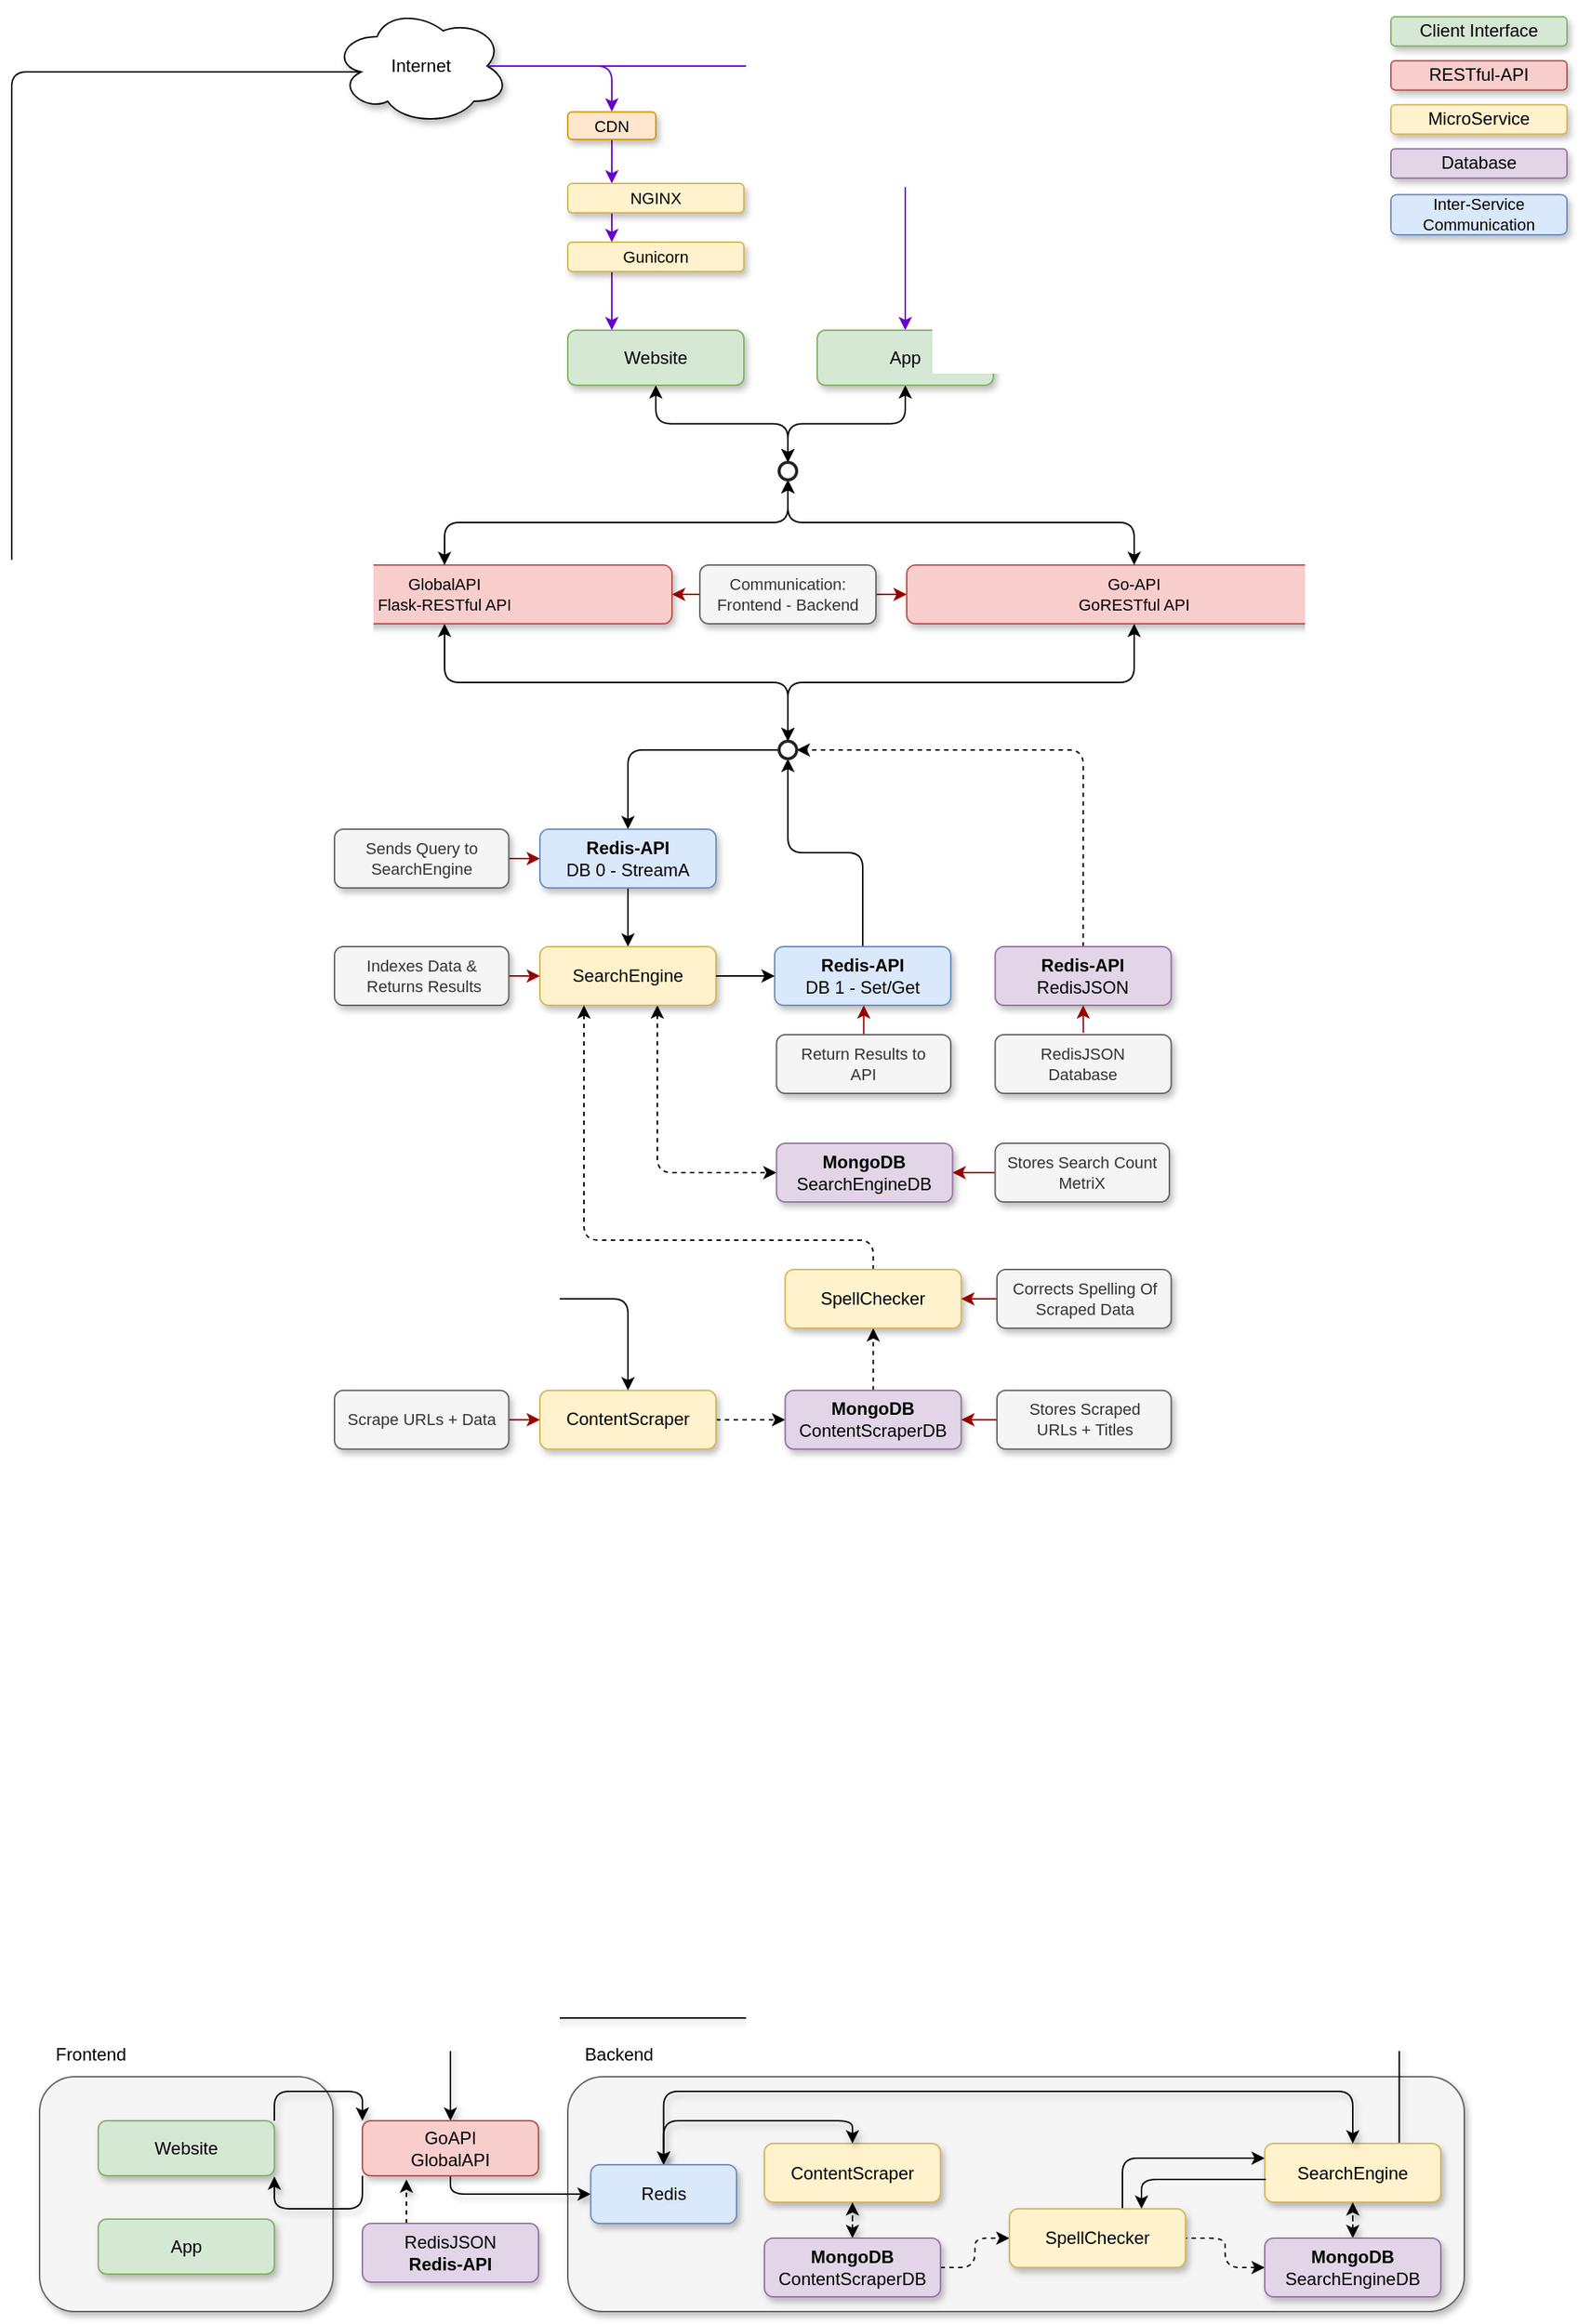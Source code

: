 <mxfile version="20.3.0" type="device"><diagram id="kswgv5vGLPUccAmc0wil" name="Microservices"><mxGraphModel dx="1065" dy="739" grid="1" gridSize="10" guides="1" tooltips="1" connect="1" arrows="1" fold="1" page="1" pageScale="1" pageWidth="1169" pageHeight="1654" math="0" shadow="0"><root><mxCell id="JPbJpqFKQyjGQ6tT4zpg-0"/><mxCell id="JPbJpqFKQyjGQ6tT4zpg-1" parent="JPbJpqFKQyjGQ6tT4zpg-0"/><mxCell id="BoxXPExm7eEt3dUJ0fdD-17" style="edgeStyle=elbowEdgeStyle;rounded=1;orthogonalLoop=1;jettySize=auto;elbow=vertical;html=1;exitX=0.5;exitY=0;exitDx=0;exitDy=0;entryX=0.875;entryY=0.5;entryDx=0;entryDy=0;startArrow=classic;startFill=1;endArrow=none;endFill=0;fontSize=11;entryPerimeter=0;strokeColor=#6600CC;" parent="JPbJpqFKQyjGQ6tT4zpg-1" source="JPbJpqFKQyjGQ6tT4zpg-61" target="JPbJpqFKQyjGQ6tT4zpg-48" edge="1"><mxGeometry relative="1" as="geometry"><Array as="points"><mxPoint x="560" y="60"/><mxPoint x="660" y="80"/><mxPoint x="429" y="60"/></Array></mxGeometry></mxCell><mxCell id="5SnJjZGkmrUAWpFCgx6A-24" style="edgeStyle=orthogonalEdgeStyle;rounded=1;orthogonalLoop=1;jettySize=auto;html=1;exitX=0.5;exitY=1;exitDx=0;exitDy=0;strokeColor=#000000;startArrow=classic;startFill=1;endArrow=classic;endFill=1;entryX=0.5;entryY=0;entryDx=0;entryDy=0;entryPerimeter=0;" parent="JPbJpqFKQyjGQ6tT4zpg-1" source="JPbJpqFKQyjGQ6tT4zpg-35" target="5SnJjZGkmrUAWpFCgx6A-22" edge="1"><mxGeometry relative="1" as="geometry"><mxPoint x="610" y="330" as="targetPoint"/></mxGeometry></mxCell><mxCell id="JPbJpqFKQyjGQ6tT4zpg-35" value="&lt;div&gt;Website&lt;/div&gt;" style="whiteSpace=wrap;html=1;fillColor=#d5e8d4;strokeColor=#82b366;shadow=1;rounded=1;" parent="JPbJpqFKQyjGQ6tT4zpg-1" vertex="1"><mxGeometry x="459" y="240" width="120" height="37.5" as="geometry"/></mxCell><mxCell id="5SnJjZGkmrUAWpFCgx6A-28" style="edgeStyle=orthogonalEdgeStyle;rounded=1;orthogonalLoop=1;jettySize=auto;html=1;exitX=0.5;exitY=1;exitDx=0;exitDy=0;entryX=0.5;entryY=0;entryDx=0;entryDy=0;entryPerimeter=0;strokeColor=#000000;startArrow=classic;startFill=1;endArrow=classic;endFill=1;" parent="JPbJpqFKQyjGQ6tT4zpg-1" source="JPbJpqFKQyjGQ6tT4zpg-37" target="5SnJjZGkmrUAWpFCgx6A-27" edge="1"><mxGeometry relative="1" as="geometry"/></mxCell><mxCell id="JPbJpqFKQyjGQ6tT4zpg-37" value="&lt;div style=&quot;font-size: 11px&quot;&gt;GlobalAPI&lt;/div&gt;Flask-RESTful API" style="whiteSpace=wrap;html=1;fillColor=#f8cecc;strokeColor=#b85450;shadow=1;rounded=1;fontSize=11;" parent="JPbJpqFKQyjGQ6tT4zpg-1" vertex="1"><mxGeometry x="220" y="400" width="310" height="40" as="geometry"/></mxCell><mxCell id="JPbJpqFKQyjGQ6tT4zpg-74" value="" style="edgeStyle=orthogonalEdgeStyle;orthogonalLoop=1;jettySize=auto;html=1;startArrow=none;startFill=0;dashed=1;" parent="JPbJpqFKQyjGQ6tT4zpg-1" source="JPbJpqFKQyjGQ6tT4zpg-38" target="JPbJpqFKQyjGQ6tT4zpg-44" edge="1"><mxGeometry relative="1" as="geometry"/></mxCell><mxCell id="JPbJpqFKQyjGQ6tT4zpg-38" value="ContentScraper" style="whiteSpace=wrap;html=1;fillColor=#fff2cc;strokeColor=#d6b656;shadow=1;rounded=1;" parent="JPbJpqFKQyjGQ6tT4zpg-1" vertex="1"><mxGeometry x="440" y="962.37" width="120" height="40" as="geometry"/></mxCell><mxCell id="JPbJpqFKQyjGQ6tT4zpg-67" value="" style="edgeStyle=orthogonalEdgeStyle;orthogonalLoop=1;jettySize=auto;html=1;startArrow=classic;startFill=1;endArrow=none;endFill=0;" parent="JPbJpqFKQyjGQ6tT4zpg-1" source="JPbJpqFKQyjGQ6tT4zpg-40" target="JPbJpqFKQyjGQ6tT4zpg-65" edge="1"><mxGeometry relative="1" as="geometry"/></mxCell><mxCell id="JPbJpqFKQyjGQ6tT4zpg-73" value="" style="edgeStyle=orthogonalEdgeStyle;orthogonalLoop=1;jettySize=auto;html=1;startArrow=classic;startFill=1;dashed=1;entryX=0;entryY=0.5;entryDx=0;entryDy=0;" parent="JPbJpqFKQyjGQ6tT4zpg-1" source="JPbJpqFKQyjGQ6tT4zpg-40" target="JPbJpqFKQyjGQ6tT4zpg-46" edge="1"><mxGeometry relative="1" as="geometry"><Array as="points"><mxPoint x="520" y="814"/></Array></mxGeometry></mxCell><mxCell id="JPbJpqFKQyjGQ6tT4zpg-40" value="SearchEngine" style="whiteSpace=wrap;html=1;fillColor=#fff2cc;strokeColor=#d6b656;shadow=1;rounded=1;" parent="JPbJpqFKQyjGQ6tT4zpg-1" vertex="1"><mxGeometry x="440" y="660" width="120" height="40" as="geometry"/></mxCell><mxCell id="5SnJjZGkmrUAWpFCgx6A-32" style="edgeStyle=orthogonalEdgeStyle;rounded=1;orthogonalLoop=1;jettySize=auto;html=1;exitX=0.5;exitY=0;exitDx=0;exitDy=0;entryX=1;entryY=0.5;entryDx=0;entryDy=0;entryPerimeter=0;strokeColor=#000000;startArrow=none;startFill=0;endArrow=classic;endFill=1;dashed=1;" parent="JPbJpqFKQyjGQ6tT4zpg-1" source="JPbJpqFKQyjGQ6tT4zpg-41" target="5SnJjZGkmrUAWpFCgx6A-27" edge="1"><mxGeometry relative="1" as="geometry"/></mxCell><mxCell id="JPbJpqFKQyjGQ6tT4zpg-41" value="&lt;div&gt;&lt;b&gt;Redis-API&lt;/b&gt;&lt;/div&gt;&lt;div&gt;RedisJSON&lt;/div&gt;" style="whiteSpace=wrap;html=1;strokeColor=#9673a6;shadow=1;fillColor=#e1d5e7;rounded=1;" parent="JPbJpqFKQyjGQ6tT4zpg-1" vertex="1"><mxGeometry x="750.25" y="660" width="120" height="40" as="geometry"/></mxCell><mxCell id="8fLfhAMUkp_Zt4WETEiY-0" style="edgeStyle=orthogonalEdgeStyle;rounded=1;orthogonalLoop=1;jettySize=auto;html=1;startArrow=none;startFill=0;endArrow=classic;endFill=1;dashed=1;exitX=0.5;exitY=0;exitDx=0;exitDy=0;entryX=0.5;entryY=1;entryDx=0;entryDy=0;" parent="JPbJpqFKQyjGQ6tT4zpg-1" source="JPbJpqFKQyjGQ6tT4zpg-44" target="5SnJjZGkmrUAWpFCgx6A-5" edge="1"><mxGeometry relative="1" as="geometry"><Array as="points"><mxPoint x="667" y="950"/><mxPoint x="667" y="950"/></Array><mxPoint x="660" y="850" as="sourcePoint"/><mxPoint x="840" y="940" as="targetPoint"/></mxGeometry></mxCell><mxCell id="JPbJpqFKQyjGQ6tT4zpg-44" value="&lt;div&gt;&lt;div&gt;&lt;span style=&quot;background-color: initial;&quot;&gt;&lt;b&gt;MongoDB&lt;/b&gt;&lt;/span&gt;&lt;br&gt;&lt;/div&gt;&lt;/div&gt;&lt;div&gt;ContentScraperDB&lt;/div&gt;" style="whiteSpace=wrap;html=1;fillColor=#e1d5e7;strokeColor=#9673a6;shadow=1;rounded=1;" parent="JPbJpqFKQyjGQ6tT4zpg-1" vertex="1"><mxGeometry x="607.16" y="962.37" width="120" height="40" as="geometry"/></mxCell><mxCell id="JPbJpqFKQyjGQ6tT4zpg-46" value="&lt;div&gt;&lt;div&gt;&lt;b&gt;MongoDB&lt;/b&gt;&lt;/div&gt;&lt;/div&gt;&lt;div&gt;SearchEngineDB&lt;/div&gt;" style="whiteSpace=wrap;html=1;fillColor=#e1d5e7;strokeColor=#9673a6;shadow=1;rounded=1;" parent="JPbJpqFKQyjGQ6tT4zpg-1" vertex="1"><mxGeometry x="601.25" y="794" width="120" height="40" as="geometry"/></mxCell><mxCell id="8YdsgY60vpK4QVjMkfOE-0" style="edgeStyle=orthogonalEdgeStyle;rounded=1;orthogonalLoop=1;jettySize=auto;html=1;exitX=0.16;exitY=0.55;exitDx=0;exitDy=0;exitPerimeter=0;entryX=0.5;entryY=0;entryDx=0;entryDy=0;" parent="JPbJpqFKQyjGQ6tT4zpg-1" source="JPbJpqFKQyjGQ6tT4zpg-48" target="JPbJpqFKQyjGQ6tT4zpg-38" edge="1"><mxGeometry relative="1" as="geometry"><Array as="points"><mxPoint x="80" y="64"/><mxPoint x="80" y="900"/><mxPoint x="500" y="900"/></Array><mxPoint x="280" y="790" as="targetPoint"/></mxGeometry></mxCell><mxCell id="JPbJpqFKQyjGQ6tT4zpg-48" value="Internet" style="ellipse;shape=cloud;whiteSpace=wrap;html=1;shadow=1;rounded=1;" parent="JPbJpqFKQyjGQ6tT4zpg-1" vertex="1"><mxGeometry x="299" y="20.0" width="120" height="80" as="geometry"/></mxCell><mxCell id="BoxXPExm7eEt3dUJ0fdD-0" style="edgeStyle=orthogonalEdgeStyle;rounded=1;orthogonalLoop=1;jettySize=auto;html=1;exitX=1;exitY=0.5;exitDx=0;exitDy=0;entryX=0;entryY=0.5;entryDx=0;entryDy=0;startArrow=none;startFill=0;endArrow=classic;endFill=1;strokeColor=#990000;" parent="JPbJpqFKQyjGQ6tT4zpg-1" source="JPbJpqFKQyjGQ6tT4zpg-54" target="JPbJpqFKQyjGQ6tT4zpg-65" edge="1"><mxGeometry relative="1" as="geometry"/></mxCell><mxCell id="JPbJpqFKQyjGQ6tT4zpg-54" value="&lt;font style=&quot;font-size: 11px&quot;&gt;Sends Query to SearchEngine&lt;/font&gt;" style="whiteSpace=wrap;html=1;fillColor=#f5f5f5;strokeColor=#666666;fontColor=#333333;shadow=1;rounded=1;fontSize=11;" parent="JPbJpqFKQyjGQ6tT4zpg-1" vertex="1"><mxGeometry x="300" y="580" width="118.75" height="40" as="geometry"/></mxCell><mxCell id="BoxXPExm7eEt3dUJ0fdD-4" style="edgeStyle=orthogonalEdgeStyle;rounded=1;orthogonalLoop=1;jettySize=auto;html=1;exitX=0;exitY=0.5;exitDx=0;exitDy=0;startArrow=none;startFill=0;endArrow=classic;endFill=1;strokeColor=#990000;entryX=1;entryY=0.5;entryDx=0;entryDy=0;" parent="JPbJpqFKQyjGQ6tT4zpg-1" edge="1"><mxGeometry relative="1" as="geometry"><mxPoint x="549" y="420" as="sourcePoint"/><mxPoint x="530" y="420" as="targetPoint"/><Array as="points"><mxPoint x="540" y="420"/><mxPoint x="540" y="420"/></Array></mxGeometry></mxCell><mxCell id="5SnJjZGkmrUAWpFCgx6A-3" value="" style="edgeStyle=orthogonalEdgeStyle;rounded=0;orthogonalLoop=1;jettySize=auto;html=1;strokeColor=#990000;" parent="JPbJpqFKQyjGQ6tT4zpg-1" source="JPbJpqFKQyjGQ6tT4zpg-56" target="5SnJjZGkmrUAWpFCgx6A-0" edge="1"><mxGeometry relative="1" as="geometry"/></mxCell><mxCell id="JPbJpqFKQyjGQ6tT4zpg-56" value="&lt;div style=&quot;font-size: 11px;&quot;&gt;&lt;font style=&quot;font-size: 11px;&quot;&gt;Communication: &lt;br style=&quot;font-size: 11px;&quot;&gt;&lt;/font&gt;&lt;/div&gt;&lt;div style=&quot;font-size: 11px;&quot;&gt;&lt;font style=&quot;font-size: 11px;&quot;&gt;Frontend -&lt;/font&gt;&lt;span style=&quot;background-color: initial;&quot;&gt;&amp;nbsp;Backend&lt;/span&gt;&lt;/div&gt;" style="whiteSpace=wrap;html=1;fillColor=#f5f5f5;strokeColor=#666666;fontColor=#333333;shadow=1;rounded=1;fontSize=11;" parent="JPbJpqFKQyjGQ6tT4zpg-1" vertex="1"><mxGeometry x="549" y="400" width="120" height="40" as="geometry"/></mxCell><mxCell id="BoxXPExm7eEt3dUJ0fdD-1" style="edgeStyle=orthogonalEdgeStyle;rounded=1;orthogonalLoop=1;jettySize=auto;html=1;exitX=1;exitY=0.5;exitDx=0;exitDy=0;entryX=0;entryY=0.5;entryDx=0;entryDy=0;startArrow=none;startFill=0;endArrow=classic;endFill=1;strokeColor=#990000;" parent="JPbJpqFKQyjGQ6tT4zpg-1" source="JPbJpqFKQyjGQ6tT4zpg-58" target="JPbJpqFKQyjGQ6tT4zpg-40" edge="1"><mxGeometry relative="1" as="geometry"/></mxCell><mxCell id="JPbJpqFKQyjGQ6tT4zpg-58" value="&lt;div style=&quot;font-size: 11px&quot;&gt;&lt;font style=&quot;font-size: 11px&quot;&gt;Indexes Data &amp;amp;&lt;br style=&quot;font-size: 11px&quot;&gt;&lt;/font&gt;&lt;/div&gt;&lt;div style=&quot;font-size: 11px&quot;&gt;&lt;font style=&quot;font-size: 11px&quot;&gt;&amp;nbsp;Returns Results&lt;/font&gt;&lt;/div&gt;" style="whiteSpace=wrap;html=1;fillColor=#f5f5f5;strokeColor=#666666;fontColor=#333333;shadow=1;rounded=1;fontSize=11;" parent="JPbJpqFKQyjGQ6tT4zpg-1" vertex="1"><mxGeometry x="300" y="660" width="118.75" height="40" as="geometry"/></mxCell><mxCell id="BoxXPExm7eEt3dUJ0fdD-3" style="edgeStyle=orthogonalEdgeStyle;rounded=1;orthogonalLoop=1;jettySize=auto;html=1;exitX=1;exitY=0.5;exitDx=0;exitDy=0;entryX=0;entryY=0.5;entryDx=0;entryDy=0;startArrow=none;startFill=0;endArrow=classic;endFill=1;strokeColor=#990000;" parent="JPbJpqFKQyjGQ6tT4zpg-1" source="JPbJpqFKQyjGQ6tT4zpg-60" target="JPbJpqFKQyjGQ6tT4zpg-38" edge="1"><mxGeometry relative="1" as="geometry"/></mxCell><mxCell id="JPbJpqFKQyjGQ6tT4zpg-60" value="&lt;div style=&quot;font-size: 11px&quot;&gt;&lt;font style=&quot;font-size: 11px&quot;&gt;Scrape URLs + Data&lt;br style=&quot;font-size: 11px&quot;&gt;&lt;/font&gt;&lt;/div&gt;" style="whiteSpace=wrap;html=1;fillColor=#f5f5f5;strokeColor=#666666;fontColor=#333333;shadow=1;rounded=1;fontSize=11;" parent="JPbJpqFKQyjGQ6tT4zpg-1" vertex="1"><mxGeometry x="300" y="962.37" width="118.75" height="40" as="geometry"/></mxCell><mxCell id="5SnJjZGkmrUAWpFCgx6A-23" style="edgeStyle=orthogonalEdgeStyle;rounded=1;orthogonalLoop=1;jettySize=auto;html=1;exitX=0.5;exitY=1;exitDx=0;exitDy=0;entryX=0.5;entryY=0;entryDx=0;entryDy=0;entryPerimeter=0;strokeColor=#000000;startArrow=classic;startFill=1;endArrow=classic;endFill=1;" parent="JPbJpqFKQyjGQ6tT4zpg-1" source="JPbJpqFKQyjGQ6tT4zpg-61" target="5SnJjZGkmrUAWpFCgx6A-22" edge="1"><mxGeometry relative="1" as="geometry"/></mxCell><mxCell id="JPbJpqFKQyjGQ6tT4zpg-61" value="App" style="whiteSpace=wrap;html=1;fillColor=#d5e8d4;strokeColor=#82b366;shadow=1;rounded=1;" parent="JPbJpqFKQyjGQ6tT4zpg-1" vertex="1"><mxGeometry x="629" y="240" width="120" height="37.5" as="geometry"/></mxCell><mxCell id="5SnJjZGkmrUAWpFCgx6A-30" style="edgeStyle=orthogonalEdgeStyle;rounded=1;orthogonalLoop=1;jettySize=auto;html=1;exitX=0.5;exitY=0;exitDx=0;exitDy=0;entryX=0;entryY=0.5;entryDx=0;entryDy=0;entryPerimeter=0;strokeColor=#000000;startArrow=classic;startFill=1;endArrow=none;endFill=0;" parent="JPbJpqFKQyjGQ6tT4zpg-1" source="JPbJpqFKQyjGQ6tT4zpg-65" target="5SnJjZGkmrUAWpFCgx6A-27" edge="1"><mxGeometry relative="1" as="geometry"/></mxCell><mxCell id="JPbJpqFKQyjGQ6tT4zpg-65" value="&lt;div&gt;&lt;b&gt;Redis-API&lt;/b&gt;&lt;/div&gt;&lt;div&gt;DB 0 - StreamA&lt;br&gt;&lt;/div&gt;" style="whiteSpace=wrap;html=1;fillColor=#dae8fc;strokeColor=#6c8ebf;shadow=1;rounded=1;" parent="JPbJpqFKQyjGQ6tT4zpg-1" vertex="1"><mxGeometry x="440" y="580" width="120" height="40" as="geometry"/></mxCell><mxCell id="BoxXPExm7eEt3dUJ0fdD-5" style="edgeStyle=orthogonalEdgeStyle;rounded=1;orthogonalLoop=1;jettySize=auto;html=1;entryX=0.5;entryY=1;entryDx=0;entryDy=0;startArrow=none;startFill=0;endArrow=classic;endFill=1;strokeColor=#990000;exitX=0.501;exitY=-0.03;exitDx=0;exitDy=0;exitPerimeter=0;" parent="JPbJpqFKQyjGQ6tT4zpg-1" source="JPbJpqFKQyjGQ6tT4zpg-77" target="JPbJpqFKQyjGQ6tT4zpg-41" edge="1"><mxGeometry relative="1" as="geometry"><mxPoint x="840.25" y="710" as="sourcePoint"/></mxGeometry></mxCell><mxCell id="JPbJpqFKQyjGQ6tT4zpg-77" value="&lt;div style=&quot;font-size: 11px&quot;&gt;RedisJSON &lt;br&gt;&lt;/div&gt;&lt;div style=&quot;font-size: 11px&quot;&gt;Database&lt;br style=&quot;font-size: 11px&quot;&gt;&lt;/div&gt;" style="whiteSpace=wrap;html=1;fillColor=#f5f5f5;strokeColor=#666666;fontColor=#333333;shadow=1;rounded=1;fontSize=11;" parent="JPbJpqFKQyjGQ6tT4zpg-1" vertex="1"><mxGeometry x="750.25" y="720" width="120" height="40" as="geometry"/></mxCell><mxCell id="BoxXPExm7eEt3dUJ0fdD-2" style="edgeStyle=orthogonalEdgeStyle;rounded=1;orthogonalLoop=1;jettySize=auto;html=1;exitX=1;exitY=0.5;exitDx=0;exitDy=0;entryX=0;entryY=0.5;entryDx=0;entryDy=0;startArrow=none;startFill=0;endArrow=classic;endFill=1;strokeColor=#990000;" parent="JPbJpqFKQyjGQ6tT4zpg-1" edge="1"><mxGeometry relative="1" as="geometry"><mxPoint x="220" y="662.63" as="targetPoint"/></mxGeometry></mxCell><mxCell id="JPbJpqFKQyjGQ6tT4zpg-85" value="" style="edgeStyle=orthogonalEdgeStyle;rounded=0;orthogonalLoop=1;jettySize=auto;html=1;startArrow=classic;startFill=1;endArrow=none;endFill=0;" parent="JPbJpqFKQyjGQ6tT4zpg-1" source="JPbJpqFKQyjGQ6tT4zpg-84" target="JPbJpqFKQyjGQ6tT4zpg-40" edge="1"><mxGeometry relative="1" as="geometry"/></mxCell><mxCell id="5SnJjZGkmrUAWpFCgx6A-31" style="edgeStyle=orthogonalEdgeStyle;rounded=1;orthogonalLoop=1;jettySize=auto;html=1;exitX=0.5;exitY=0;exitDx=0;exitDy=0;entryX=0.5;entryY=1;entryDx=0;entryDy=0;entryPerimeter=0;strokeColor=#000000;startArrow=none;startFill=0;endArrow=classic;endFill=1;" parent="JPbJpqFKQyjGQ6tT4zpg-1" source="JPbJpqFKQyjGQ6tT4zpg-84" target="5SnJjZGkmrUAWpFCgx6A-27" edge="1"><mxGeometry relative="1" as="geometry"><Array as="points"><mxPoint x="660" y="596"/><mxPoint x="609" y="596"/></Array></mxGeometry></mxCell><mxCell id="JPbJpqFKQyjGQ6tT4zpg-84" value="&lt;div&gt;&lt;b&gt;Redis-API&lt;/b&gt;&lt;/div&gt;&lt;div&gt;DB 1 - Set/Get&lt;br&gt;&lt;b&gt;&lt;/b&gt;&lt;/div&gt;" style="whiteSpace=wrap;html=1;fillColor=#dae8fc;strokeColor=#6c8ebf;shadow=1;rounded=1;" parent="JPbJpqFKQyjGQ6tT4zpg-1" vertex="1"><mxGeometry x="600" y="660" width="120" height="40" as="geometry"/></mxCell><mxCell id="BoxXPExm7eEt3dUJ0fdD-14" value="" style="edgeStyle=orthogonalEdgeStyle;rounded=1;orthogonalLoop=1;jettySize=auto;html=1;startArrow=none;startFill=0;endArrow=classic;endFill=1;strokeColor=#990000;fontSize=11;" parent="JPbJpqFKQyjGQ6tT4zpg-1" source="JPbJpqFKQyjGQ6tT4zpg-87" target="JPbJpqFKQyjGQ6tT4zpg-84" edge="1"><mxGeometry relative="1" as="geometry"/></mxCell><mxCell id="JPbJpqFKQyjGQ6tT4zpg-87" value="&lt;div style=&quot;font-size: 11px;&quot;&gt;&lt;font style=&quot;font-size: 11px;&quot;&gt;Return Results to &lt;br style=&quot;font-size: 11px;&quot;&gt;&lt;/font&gt;&lt;/div&gt;&lt;div style=&quot;font-size: 11px;&quot;&gt;&lt;font style=&quot;font-size: 11px;&quot;&gt;API&lt;/font&gt;&lt;/div&gt;" style="whiteSpace=wrap;html=1;fillColor=#f5f5f5;strokeColor=#666666;fontColor=#333333;shadow=1;rounded=1;fontSize=11;" parent="JPbJpqFKQyjGQ6tT4zpg-1" vertex="1"><mxGeometry x="601.25" y="720" width="118.75" height="40" as="geometry"/></mxCell><mxCell id="FQTU0uWUHz_BuX0vgNP8-0" style="edgeStyle=orthogonalEdgeStyle;rounded=0;orthogonalLoop=1;jettySize=auto;html=1;exitX=0.5;exitY=1;exitDx=0;exitDy=0;entryX=0.25;entryY=0;entryDx=0;entryDy=0;strokeColor=#6600CC;" parent="JPbJpqFKQyjGQ6tT4zpg-1" source="BoxXPExm7eEt3dUJ0fdD-16" target="HbOwy2gvbgfEo_EVVxnf-1" edge="1"><mxGeometry relative="1" as="geometry"/></mxCell><mxCell id="BoxXPExm7eEt3dUJ0fdD-16" value="CDN" style="whiteSpace=wrap;html=1;fillColor=#ffe6cc;strokeColor=#d79b00;shadow=1;rounded=1;fontSize=11;" parent="JPbJpqFKQyjGQ6tT4zpg-1" vertex="1"><mxGeometry x="459" y="91.25" width="60" height="18.75" as="geometry"/></mxCell><mxCell id="8YdsgY60vpK4QVjMkfOE-24" value="" style="whiteSpace=wrap;html=1;fillColor=#f5f5f5;strokeColor=#666666;rounded=1;shadow=1;fontColor=#333333;" parent="JPbJpqFKQyjGQ6tT4zpg-1" vertex="1"><mxGeometry x="99" y="1430" width="200" height="160" as="geometry"/></mxCell><mxCell id="8YdsgY60vpK4QVjMkfOE-25" value="" style="whiteSpace=wrap;html=1;fillColor=#f5f5f5;strokeColor=#666666;rounded=1;shadow=1;fontColor=#333333;" parent="JPbJpqFKQyjGQ6tT4zpg-1" vertex="1"><mxGeometry x="459" y="1430" width="611" height="160" as="geometry"/></mxCell><mxCell id="8YdsgY60vpK4QVjMkfOE-26" value="Frontend" style="text;html=1;strokeColor=none;fillColor=none;align=center;verticalAlign=middle;whiteSpace=wrap;rounded=1;shadow=1;" parent="JPbJpqFKQyjGQ6tT4zpg-1" vertex="1"><mxGeometry x="99" y="1405" width="70" height="20" as="geometry"/></mxCell><mxCell id="8YdsgY60vpK4QVjMkfOE-27" value="Backend" style="text;html=1;strokeColor=none;fillColor=none;align=center;verticalAlign=middle;whiteSpace=wrap;rounded=1;shadow=1;" parent="JPbJpqFKQyjGQ6tT4zpg-1" vertex="1"><mxGeometry x="459" y="1405" width="70" height="20" as="geometry"/></mxCell><mxCell id="8YdsgY60vpK4QVjMkfOE-28" value="ContentScraper" style="whiteSpace=wrap;html=1;fillColor=#fff2cc;strokeColor=#d6b656;rounded=1;shadow=1;" parent="JPbJpqFKQyjGQ6tT4zpg-1" vertex="1"><mxGeometry x="593" y="1475.5" width="120" height="40" as="geometry"/></mxCell><mxCell id="8YdsgY60vpK4QVjMkfOE-29" style="edgeStyle=orthogonalEdgeStyle;orthogonalLoop=1;jettySize=auto;html=1;entryX=0.5;entryY=0;entryDx=0;entryDy=0;startArrow=none;startFill=0;endArrow=classic;endFill=1;shadow=1;exitX=0.764;exitY=-0.001;exitDx=0;exitDy=0;exitPerimeter=0;" parent="JPbJpqFKQyjGQ6tT4zpg-1" source="8YdsgY60vpK4QVjMkfOE-30" target="8YdsgY60vpK4QVjMkfOE-40" edge="1"><mxGeometry relative="1" as="geometry"><Array as="points"><mxPoint x="1026" y="1390"/><mxPoint x="379" y="1390"/></Array></mxGeometry></mxCell><mxCell id="5SnJjZGkmrUAWpFCgx6A-20" style="edgeStyle=orthogonalEdgeStyle;rounded=1;orthogonalLoop=1;jettySize=auto;html=1;exitX=0;exitY=0.25;exitDx=0;exitDy=0;strokeColor=#000000;startArrow=classic;startFill=1;endArrow=none;endFill=0;entryX=0.64;entryY=-0.008;entryDx=0;entryDy=0;entryPerimeter=0;" parent="JPbJpqFKQyjGQ6tT4zpg-1" source="8YdsgY60vpK4QVjMkfOE-30" target="5SnJjZGkmrUAWpFCgx6A-15" edge="1"><mxGeometry relative="1" as="geometry"><Array as="points"><mxPoint x="837" y="1486"/><mxPoint x="837" y="1520"/></Array></mxGeometry></mxCell><mxCell id="8YdsgY60vpK4QVjMkfOE-30" value="SearchEngine" style="whiteSpace=wrap;html=1;fillColor=#fff2cc;strokeColor=#d6b656;rounded=1;shadow=1;" parent="JPbJpqFKQyjGQ6tT4zpg-1" vertex="1"><mxGeometry x="934" y="1475.5" width="120" height="40" as="geometry"/></mxCell><mxCell id="8YdsgY60vpK4QVjMkfOE-31" value="" style="edgeStyle=orthogonalEdgeStyle;orthogonalLoop=1;jettySize=auto;html=1;startArrow=classic;startFill=1;endArrow=classic;endFill=1;dashed=1;shadow=1;" parent="JPbJpqFKQyjGQ6tT4zpg-1" source="8YdsgY60vpK4QVjMkfOE-32" target="8YdsgY60vpK4QVjMkfOE-30" edge="1"><mxGeometry relative="1" as="geometry"/></mxCell><mxCell id="5SnJjZGkmrUAWpFCgx6A-19" style="edgeStyle=orthogonalEdgeStyle;rounded=1;orthogonalLoop=1;jettySize=auto;html=1;exitX=0;exitY=0.5;exitDx=0;exitDy=0;dashed=1;strokeColor=#000000;startArrow=classic;startFill=1;endArrow=none;endFill=0;entryX=1;entryY=0.5;entryDx=0;entryDy=0;" parent="JPbJpqFKQyjGQ6tT4zpg-1" source="8YdsgY60vpK4QVjMkfOE-32" target="5SnJjZGkmrUAWpFCgx6A-15" edge="1"><mxGeometry relative="1" as="geometry"><mxPoint x="840" y="1620" as="targetPoint"/></mxGeometry></mxCell><mxCell id="8YdsgY60vpK4QVjMkfOE-32" value="&lt;div&gt;&lt;div&gt;&lt;b&gt;MongoDB&lt;/b&gt;&lt;/div&gt;&lt;/div&gt;&lt;div&gt;SearchEngineDB&lt;/div&gt;" style="whiteSpace=wrap;html=1;fillColor=#e1d5e7;strokeColor=#9673a6;rounded=1;shadow=1;" parent="JPbJpqFKQyjGQ6tT4zpg-1" vertex="1"><mxGeometry x="934" y="1540" width="120" height="40" as="geometry"/></mxCell><mxCell id="8YdsgY60vpK4QVjMkfOE-33" value="" style="edgeStyle=orthogonalEdgeStyle;orthogonalLoop=1;jettySize=auto;html=1;startArrow=classic;startFill=1;endArrow=classic;endFill=1;dashed=1;shadow=1;" parent="JPbJpqFKQyjGQ6tT4zpg-1" source="8YdsgY60vpK4QVjMkfOE-35" target="8YdsgY60vpK4QVjMkfOE-28" edge="1"><mxGeometry relative="1" as="geometry"/></mxCell><mxCell id="5SnJjZGkmrUAWpFCgx6A-16" style="edgeStyle=orthogonalEdgeStyle;rounded=1;orthogonalLoop=1;jettySize=auto;html=1;exitX=1;exitY=0.5;exitDx=0;exitDy=0;entryX=0;entryY=0.5;entryDx=0;entryDy=0;dashed=1;strokeColor=#000000;startArrow=none;startFill=0;endArrow=classic;endFill=1;" parent="JPbJpqFKQyjGQ6tT4zpg-1" source="8YdsgY60vpK4QVjMkfOE-35" target="5SnJjZGkmrUAWpFCgx6A-15" edge="1"><mxGeometry relative="1" as="geometry"/></mxCell><mxCell id="8YdsgY60vpK4QVjMkfOE-35" value="&lt;div&gt;&lt;div&gt;&lt;b&gt;MongoDB&lt;/b&gt;&lt;/div&gt;&lt;/div&gt;&lt;div&gt;ContentScraperDB&lt;/div&gt;" style="whiteSpace=wrap;html=1;fillColor=#e1d5e7;strokeColor=#9673a6;rounded=1;shadow=1;" parent="JPbJpqFKQyjGQ6tT4zpg-1" vertex="1"><mxGeometry x="593" y="1540" width="120" height="40" as="geometry"/></mxCell><mxCell id="8YdsgY60vpK4QVjMkfOE-36" style="edgeStyle=orthogonalEdgeStyle;orthogonalLoop=1;jettySize=auto;html=1;exitX=1;exitY=0;exitDx=0;exitDy=0;entryX=0;entryY=0;entryDx=0;entryDy=0;startArrow=none;startFill=0;endArrow=classic;endFill=1;shadow=1;" parent="JPbJpqFKQyjGQ6tT4zpg-1" source="8YdsgY60vpK4QVjMkfOE-37" target="8YdsgY60vpK4QVjMkfOE-40" edge="1"><mxGeometry relative="1" as="geometry"><Array as="points"><mxPoint x="259" y="1440"/><mxPoint x="319" y="1440"/></Array></mxGeometry></mxCell><mxCell id="8YdsgY60vpK4QVjMkfOE-37" value="&lt;div&gt;Website&lt;/div&gt;" style="whiteSpace=wrap;html=1;fillColor=#d5e8d4;strokeColor=#82b366;rounded=1;shadow=1;" parent="JPbJpqFKQyjGQ6tT4zpg-1" vertex="1"><mxGeometry x="139" y="1460" width="120" height="37.5" as="geometry"/></mxCell><mxCell id="8YdsgY60vpK4QVjMkfOE-38" style="edgeStyle=orthogonalEdgeStyle;orthogonalLoop=1;jettySize=auto;html=1;exitX=0.5;exitY=1;exitDx=0;exitDy=0;entryX=0;entryY=0.5;entryDx=0;entryDy=0;startArrow=none;startFill=0;endArrow=classic;endFill=1;shadow=1;" parent="JPbJpqFKQyjGQ6tT4zpg-1" source="8YdsgY60vpK4QVjMkfOE-40" target="8YdsgY60vpK4QVjMkfOE-45" edge="1"><mxGeometry relative="1" as="geometry"><Array as="points"><mxPoint x="379" y="1510"/></Array></mxGeometry></mxCell><mxCell id="8YdsgY60vpK4QVjMkfOE-39" style="edgeStyle=orthogonalEdgeStyle;orthogonalLoop=1;jettySize=auto;html=1;exitX=0;exitY=1;exitDx=0;exitDy=0;entryX=0.8;entryY=0.425;entryDx=0;entryDy=0;entryPerimeter=0;startArrow=none;startFill=0;endArrow=classic;endFill=1;shadow=1;" parent="JPbJpqFKQyjGQ6tT4zpg-1" source="8YdsgY60vpK4QVjMkfOE-40" target="8YdsgY60vpK4QVjMkfOE-24" edge="1"><mxGeometry relative="1" as="geometry"><Array as="points"><mxPoint x="319" y="1520"/><mxPoint x="259" y="1520"/></Array></mxGeometry></mxCell><mxCell id="8YdsgY60vpK4QVjMkfOE-40" value="GoAPI&lt;br&gt;GlobalAPI" style="whiteSpace=wrap;html=1;fillColor=#f8cecc;strokeColor=#b85450;rounded=1;shadow=1;" parent="JPbJpqFKQyjGQ6tT4zpg-1" vertex="1"><mxGeometry x="319" y="1460" width="120" height="37.5" as="geometry"/></mxCell><mxCell id="8YdsgY60vpK4QVjMkfOE-41" style="edgeStyle=orthogonalEdgeStyle;orthogonalLoop=1;jettySize=auto;html=1;exitX=0.25;exitY=0;exitDx=0;exitDy=0;startArrow=none;startFill=0;endArrow=classic;endFill=1;dashed=1;shadow=1;" parent="JPbJpqFKQyjGQ6tT4zpg-1" source="8YdsgY60vpK4QVjMkfOE-42" edge="1"><mxGeometry relative="1" as="geometry"><mxPoint x="349" y="1500.0" as="targetPoint"/></mxGeometry></mxCell><mxCell id="8YdsgY60vpK4QVjMkfOE-42" value="&lt;div&gt;RedisJSON&lt;/div&gt;&lt;div&gt;&lt;b&gt;Redis-API&lt;/b&gt;&lt;br&gt;&lt;/div&gt;" style="whiteSpace=wrap;html=1;fillColor=#e1d5e7;strokeColor=#9673a6;rounded=1;shadow=1;" parent="JPbJpqFKQyjGQ6tT4zpg-1" vertex="1"><mxGeometry x="319" y="1530" width="120" height="40" as="geometry"/></mxCell><mxCell id="8YdsgY60vpK4QVjMkfOE-43" style="edgeStyle=orthogonalEdgeStyle;orthogonalLoop=1;jettySize=auto;html=1;exitX=0.5;exitY=0;exitDx=0;exitDy=0;entryX=0.5;entryY=0;entryDx=0;entryDy=0;startArrow=classic;startFill=1;endArrow=classic;endFill=1;shadow=1;" parent="JPbJpqFKQyjGQ6tT4zpg-1" source="8YdsgY60vpK4QVjMkfOE-45" target="8YdsgY60vpK4QVjMkfOE-28" edge="1"><mxGeometry relative="1" as="geometry"><Array as="points"><mxPoint x="524" y="1460"/><mxPoint x="653" y="1460"/></Array></mxGeometry></mxCell><mxCell id="8YdsgY60vpK4QVjMkfOE-44" style="edgeStyle=orthogonalEdgeStyle;orthogonalLoop=1;jettySize=auto;html=1;exitX=0.5;exitY=0;exitDx=0;exitDy=0;entryX=0.5;entryY=0;entryDx=0;entryDy=0;startArrow=classic;startFill=1;endArrow=classic;endFill=1;shadow=1;" parent="JPbJpqFKQyjGQ6tT4zpg-1" source="8YdsgY60vpK4QVjMkfOE-45" target="8YdsgY60vpK4QVjMkfOE-30" edge="1"><mxGeometry relative="1" as="geometry"><Array as="points"><mxPoint x="524" y="1440"/><mxPoint x="994" y="1440"/></Array></mxGeometry></mxCell><mxCell id="8YdsgY60vpK4QVjMkfOE-45" value="&lt;div&gt;Redis&lt;/div&gt;" style="whiteSpace=wrap;html=1;fillColor=#dae8fc;strokeColor=#6c8ebf;rounded=1;shadow=1;" parent="JPbJpqFKQyjGQ6tT4zpg-1" vertex="1"><mxGeometry x="474.63" y="1490" width="99.37" height="40" as="geometry"/></mxCell><mxCell id="8YdsgY60vpK4QVjMkfOE-46" value="App" style="whiteSpace=wrap;html=1;fillColor=#d5e8d4;strokeColor=#82b366;rounded=1;gradientDirection=east;glass=0;shadow=1;" parent="JPbJpqFKQyjGQ6tT4zpg-1" vertex="1"><mxGeometry x="139" y="1527" width="120" height="37.5" as="geometry"/></mxCell><mxCell id="tkLcR-DQKOhnhAvXIopi-15" value="Client Interface" style="whiteSpace=wrap;html=1;fillColor=#d5e8d4;strokeColor=#82b366;shadow=1;rounded=1;verticalAlign=middle;" parent="JPbJpqFKQyjGQ6tT4zpg-1" vertex="1"><mxGeometry x="1020" y="26.32" width="120" height="20" as="geometry"/></mxCell><mxCell id="tkLcR-DQKOhnhAvXIopi-18" value="RESTful-API" style="whiteSpace=wrap;html=1;fillColor=#f8cecc;strokeColor=#b85450;shadow=1;rounded=1;verticalAlign=middle;" parent="JPbJpqFKQyjGQ6tT4zpg-1" vertex="1"><mxGeometry x="1020" y="56.32" width="120" height="20" as="geometry"/></mxCell><mxCell id="tkLcR-DQKOhnhAvXIopi-19" value="MicroService" style="whiteSpace=wrap;html=1;fillColor=#fff2cc;strokeColor=#d6b656;shadow=1;rounded=1;verticalAlign=middle;" parent="JPbJpqFKQyjGQ6tT4zpg-1" vertex="1"><mxGeometry x="1020" y="86.32" width="120" height="20" as="geometry"/></mxCell><mxCell id="tkLcR-DQKOhnhAvXIopi-20" value="Database" style="whiteSpace=wrap;html=1;fillColor=#e1d5e7;strokeColor=#9673a6;shadow=1;rounded=1;verticalAlign=middle;" parent="JPbJpqFKQyjGQ6tT4zpg-1" vertex="1"><mxGeometry x="1020" y="116.32" width="120" height="20" as="geometry"/></mxCell><mxCell id="tkLcR-DQKOhnhAvXIopi-21" value="Inter-Service Communication" style="whiteSpace=wrap;html=1;fillColor=#dae8fc;strokeColor=#6c8ebf;shadow=1;rounded=1;fontSize=11;verticalAlign=middle;" parent="JPbJpqFKQyjGQ6tT4zpg-1" vertex="1"><mxGeometry x="1020" y="147.57" width="120" height="27.37" as="geometry"/></mxCell><mxCell id="FQTU0uWUHz_BuX0vgNP8-3" style="edgeStyle=orthogonalEdgeStyle;rounded=0;orthogonalLoop=1;jettySize=auto;html=1;exitX=0.25;exitY=1;exitDx=0;exitDy=0;entryX=0.25;entryY=0;entryDx=0;entryDy=0;strokeColor=#6600CC;" parent="JPbJpqFKQyjGQ6tT4zpg-1" source="HbOwy2gvbgfEo_EVVxnf-1" target="FQTU0uWUHz_BuX0vgNP8-2" edge="1"><mxGeometry relative="1" as="geometry"/></mxCell><mxCell id="HbOwy2gvbgfEo_EVVxnf-1" value="NGINX" style="whiteSpace=wrap;html=1;fillColor=#fff2cc;strokeColor=#d6b656;shadow=1;rounded=1;fontSize=11;" parent="JPbJpqFKQyjGQ6tT4zpg-1" vertex="1"><mxGeometry x="459" y="140" width="120" height="20" as="geometry"/></mxCell><mxCell id="BoxXPExm7eEt3dUJ0fdD-22" style="edgeStyle=elbowEdgeStyle;rounded=1;orthogonalLoop=1;jettySize=auto;elbow=vertical;html=1;exitX=0.875;exitY=0.5;exitDx=0;exitDy=0;exitPerimeter=0;startArrow=none;startFill=0;endArrow=classic;endFill=1;fontSize=11;strokeColor=#6600CC;" parent="JPbJpqFKQyjGQ6tT4zpg-1" source="JPbJpqFKQyjGQ6tT4zpg-48" edge="1"><mxGeometry relative="1" as="geometry"><Array as="points"><mxPoint x="459" y="60"/></Array><mxPoint x="489" y="91" as="targetPoint"/></mxGeometry></mxCell><mxCell id="FQTU0uWUHz_BuX0vgNP8-5" style="edgeStyle=orthogonalEdgeStyle;rounded=0;orthogonalLoop=1;jettySize=auto;html=1;exitX=0.25;exitY=1;exitDx=0;exitDy=0;entryX=0.25;entryY=0;entryDx=0;entryDy=0;strokeColor=#6600CC;" parent="JPbJpqFKQyjGQ6tT4zpg-1" source="FQTU0uWUHz_BuX0vgNP8-2" target="JPbJpqFKQyjGQ6tT4zpg-35" edge="1"><mxGeometry relative="1" as="geometry"/></mxCell><mxCell id="FQTU0uWUHz_BuX0vgNP8-2" value="Gunicorn" style="whiteSpace=wrap;html=1;fillColor=#fff2cc;strokeColor=#d6b656;shadow=1;rounded=1;fontSize=11;" parent="JPbJpqFKQyjGQ6tT4zpg-1" vertex="1"><mxGeometry x="459" y="180" width="120" height="20" as="geometry"/></mxCell><mxCell id="sSaiDmKMWcSc5jA1Bivo-0" value="" style="shape=image;html=1;verticalAlign=top;verticalLabelPosition=bottom;labelBackgroundColor=#ffffff;imageAspect=0;aspect=fixed;image=https://cdn4.iconfinder.com/data/icons/the-weather-is-nice-today/64/weather_48-128.png" parent="JPbJpqFKQyjGQ6tT4zpg-1" vertex="1"><mxGeometry x="435.32" y="82.64" width="23.68" height="23.68" as="geometry"/></mxCell><mxCell id="sSaiDmKMWcSc5jA1Bivo-6" style="edgeStyle=orthogonalEdgeStyle;rounded=0;orthogonalLoop=1;jettySize=auto;html=1;entryX=1;entryY=0.5;entryDx=0;entryDy=0;strokeColor=#990000;" parent="JPbJpqFKQyjGQ6tT4zpg-1" source="sSaiDmKMWcSc5jA1Bivo-3" target="JPbJpqFKQyjGQ6tT4zpg-44" edge="1"><mxGeometry relative="1" as="geometry"/></mxCell><mxCell id="sSaiDmKMWcSc5jA1Bivo-3" value="&lt;div&gt;Stores Scraped&lt;/div&gt;&lt;div&gt;URLs + Titles&lt;/div&gt;" style="whiteSpace=wrap;html=1;fillColor=#f5f5f5;strokeColor=#666666;fontColor=#333333;shadow=1;rounded=1;fontSize=11;" parent="JPbJpqFKQyjGQ6tT4zpg-1" vertex="1"><mxGeometry x="751.5" y="962.37" width="118.75" height="40" as="geometry"/></mxCell><mxCell id="sSaiDmKMWcSc5jA1Bivo-5" style="edgeStyle=orthogonalEdgeStyle;rounded=0;orthogonalLoop=1;jettySize=auto;html=1;entryX=1;entryY=0.5;entryDx=0;entryDy=0;strokeColor=#990000;" parent="JPbJpqFKQyjGQ6tT4zpg-1" source="sSaiDmKMWcSc5jA1Bivo-4" target="JPbJpqFKQyjGQ6tT4zpg-46" edge="1"><mxGeometry relative="1" as="geometry"/></mxCell><mxCell id="sSaiDmKMWcSc5jA1Bivo-4" value="&lt;div&gt;Stores Search Count&lt;/div&gt;&lt;div&gt;MetriX&lt;br&gt;&lt;/div&gt;" style="whiteSpace=wrap;html=1;fillColor=#f5f5f5;strokeColor=#666666;fontColor=#333333;shadow=1;rounded=1;fontSize=11;" parent="JPbJpqFKQyjGQ6tT4zpg-1" vertex="1"><mxGeometry x="750.25" y="794" width="118.75" height="40" as="geometry"/></mxCell><mxCell id="5SnJjZGkmrUAWpFCgx6A-29" style="edgeStyle=orthogonalEdgeStyle;rounded=1;orthogonalLoop=1;jettySize=auto;html=1;exitX=0.5;exitY=1;exitDx=0;exitDy=0;strokeColor=#000000;startArrow=classic;startFill=1;endArrow=classic;endFill=1;entryX=0.5;entryY=0;entryDx=0;entryDy=0;entryPerimeter=0;" parent="JPbJpqFKQyjGQ6tT4zpg-1" source="5SnJjZGkmrUAWpFCgx6A-0" target="5SnJjZGkmrUAWpFCgx6A-27" edge="1"><mxGeometry relative="1" as="geometry"><mxPoint x="610" y="520" as="targetPoint"/></mxGeometry></mxCell><mxCell id="5SnJjZGkmrUAWpFCgx6A-0" value="&lt;div style=&quot;font-size: 11px&quot;&gt;Go-&lt;span style=&quot;background-color: initial;&quot;&gt;API&lt;/span&gt;&lt;/div&gt;GoRESTful API" style="whiteSpace=wrap;html=1;fillColor=#f8cecc;strokeColor=#b85450;shadow=1;rounded=1;fontSize=11;" parent="JPbJpqFKQyjGQ6tT4zpg-1" vertex="1"><mxGeometry x="690" y="400" width="310" height="40" as="geometry"/></mxCell><mxCell id="5SnJjZGkmrUAWpFCgx6A-14" style="edgeStyle=orthogonalEdgeStyle;rounded=1;orthogonalLoop=1;jettySize=auto;html=1;exitX=0.5;exitY=0;exitDx=0;exitDy=0;strokeColor=#000000;startArrow=none;startFill=0;endArrow=classic;endFill=1;dashed=1;entryX=0.25;entryY=1;entryDx=0;entryDy=0;" parent="JPbJpqFKQyjGQ6tT4zpg-1" source="5SnJjZGkmrUAWpFCgx6A-5" target="JPbJpqFKQyjGQ6tT4zpg-40" edge="1"><mxGeometry relative="1" as="geometry"><mxPoint x="460" y="760" as="targetPoint"/><Array as="points"><mxPoint x="667" y="860"/><mxPoint x="470" y="860"/></Array></mxGeometry></mxCell><mxCell id="5SnJjZGkmrUAWpFCgx6A-5" value="SpellChecker" style="whiteSpace=wrap;html=1;fillColor=#fff2cc;strokeColor=#d6b656;shadow=1;rounded=1;" parent="JPbJpqFKQyjGQ6tT4zpg-1" vertex="1"><mxGeometry x="607.16" y="880" width="120" height="40" as="geometry"/></mxCell><mxCell id="5SnJjZGkmrUAWpFCgx6A-13" style="edgeStyle=orthogonalEdgeStyle;rounded=1;orthogonalLoop=1;jettySize=auto;html=1;exitX=0;exitY=0.5;exitDx=0;exitDy=0;entryX=1;entryY=0.5;entryDx=0;entryDy=0;strokeColor=#990000;startArrow=none;startFill=0;endArrow=classic;endFill=1;" parent="JPbJpqFKQyjGQ6tT4zpg-1" source="5SnJjZGkmrUAWpFCgx6A-7" target="5SnJjZGkmrUAWpFCgx6A-5" edge="1"><mxGeometry relative="1" as="geometry"/></mxCell><mxCell id="5SnJjZGkmrUAWpFCgx6A-7" value="&lt;div style=&quot;font-size: 11px&quot;&gt;Corrects Spelling Of&lt;/div&gt;&lt;div style=&quot;font-size: 11px&quot;&gt;Scraped Data&lt;/div&gt;" style="whiteSpace=wrap;html=1;fillColor=#f5f5f5;strokeColor=#666666;fontColor=#333333;shadow=1;rounded=1;fontSize=11;" parent="JPbJpqFKQyjGQ6tT4zpg-1" vertex="1"><mxGeometry x="751.5" y="880" width="118.75" height="40" as="geometry"/></mxCell><mxCell id="5SnJjZGkmrUAWpFCgx6A-21" style="edgeStyle=orthogonalEdgeStyle;rounded=1;orthogonalLoop=1;jettySize=auto;html=1;exitX=0.75;exitY=0;exitDx=0;exitDy=0;strokeColor=#000000;startArrow=classic;startFill=1;endArrow=none;endFill=0;entryX=0.006;entryY=0.606;entryDx=0;entryDy=0;entryPerimeter=0;" parent="JPbJpqFKQyjGQ6tT4zpg-1" source="5SnJjZGkmrUAWpFCgx6A-15" target="8YdsgY60vpK4QVjMkfOE-30" edge="1"><mxGeometry relative="1" as="geometry"><Array as="points"><mxPoint x="850" y="1500"/><mxPoint x="935" y="1500"/></Array></mxGeometry></mxCell><mxCell id="5SnJjZGkmrUAWpFCgx6A-15" value="SpellChecker" style="whiteSpace=wrap;html=1;fillColor=#fff2cc;strokeColor=#d6b656;rounded=1;shadow=1;" parent="JPbJpqFKQyjGQ6tT4zpg-1" vertex="1"><mxGeometry x="760" y="1520" width="120" height="40" as="geometry"/></mxCell><mxCell id="5SnJjZGkmrUAWpFCgx6A-25" style="edgeStyle=orthogonalEdgeStyle;rounded=1;orthogonalLoop=1;jettySize=auto;html=1;exitX=0.5;exitY=1;exitDx=0;exitDy=0;exitPerimeter=0;entryX=0.5;entryY=0;entryDx=0;entryDy=0;strokeColor=#000000;startArrow=classic;startFill=1;endArrow=classic;endFill=1;" parent="JPbJpqFKQyjGQ6tT4zpg-1" source="5SnJjZGkmrUAWpFCgx6A-22" target="JPbJpqFKQyjGQ6tT4zpg-37" edge="1"><mxGeometry relative="1" as="geometry"/></mxCell><mxCell id="5SnJjZGkmrUAWpFCgx6A-26" style="edgeStyle=orthogonalEdgeStyle;rounded=1;orthogonalLoop=1;jettySize=auto;html=1;exitX=0.5;exitY=1;exitDx=0;exitDy=0;exitPerimeter=0;entryX=0.5;entryY=0;entryDx=0;entryDy=0;strokeColor=#000000;startArrow=classic;startFill=1;endArrow=classic;endFill=1;" parent="JPbJpqFKQyjGQ6tT4zpg-1" source="5SnJjZGkmrUAWpFCgx6A-22" target="5SnJjZGkmrUAWpFCgx6A-0" edge="1"><mxGeometry relative="1" as="geometry"/></mxCell><mxCell id="5SnJjZGkmrUAWpFCgx6A-22" value="" style="html=1;verticalLabelPosition=bottom;labelBackgroundColor=#ffffff;verticalAlign=top;shadow=0;dashed=0;strokeWidth=2;shape=mxgraph.ios7.misc.circle;strokeColor=#222222;fillColor=none;" parent="JPbJpqFKQyjGQ6tT4zpg-1" vertex="1"><mxGeometry x="603" y="330" width="12" height="12" as="geometry"/></mxCell><mxCell id="5SnJjZGkmrUAWpFCgx6A-27" value="" style="html=1;verticalLabelPosition=bottom;labelBackgroundColor=#ffffff;verticalAlign=top;shadow=0;dashed=0;strokeWidth=2;shape=mxgraph.ios7.misc.circle;strokeColor=#222222;fillColor=none;" parent="JPbJpqFKQyjGQ6tT4zpg-1" vertex="1"><mxGeometry x="603" y="520" width="12" height="12" as="geometry"/></mxCell></root></mxGraphModel></diagram></mxfile>